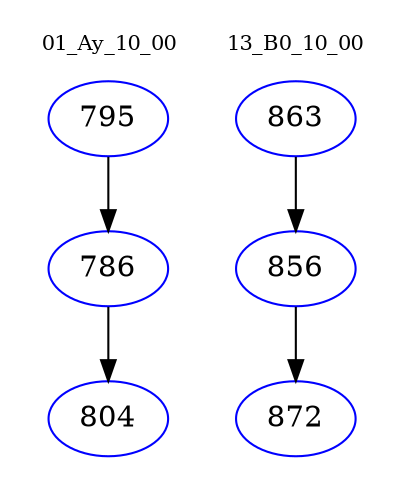 digraph{
subgraph cluster_0 {
color = white
label = "01_Ay_10_00";
fontsize=10;
T0_795 [label="795", color="blue"]
T0_795 -> T0_786 [color="black"]
T0_786 [label="786", color="blue"]
T0_786 -> T0_804 [color="black"]
T0_804 [label="804", color="blue"]
}
subgraph cluster_1 {
color = white
label = "13_B0_10_00";
fontsize=10;
T1_863 [label="863", color="blue"]
T1_863 -> T1_856 [color="black"]
T1_856 [label="856", color="blue"]
T1_856 -> T1_872 [color="black"]
T1_872 [label="872", color="blue"]
}
}
